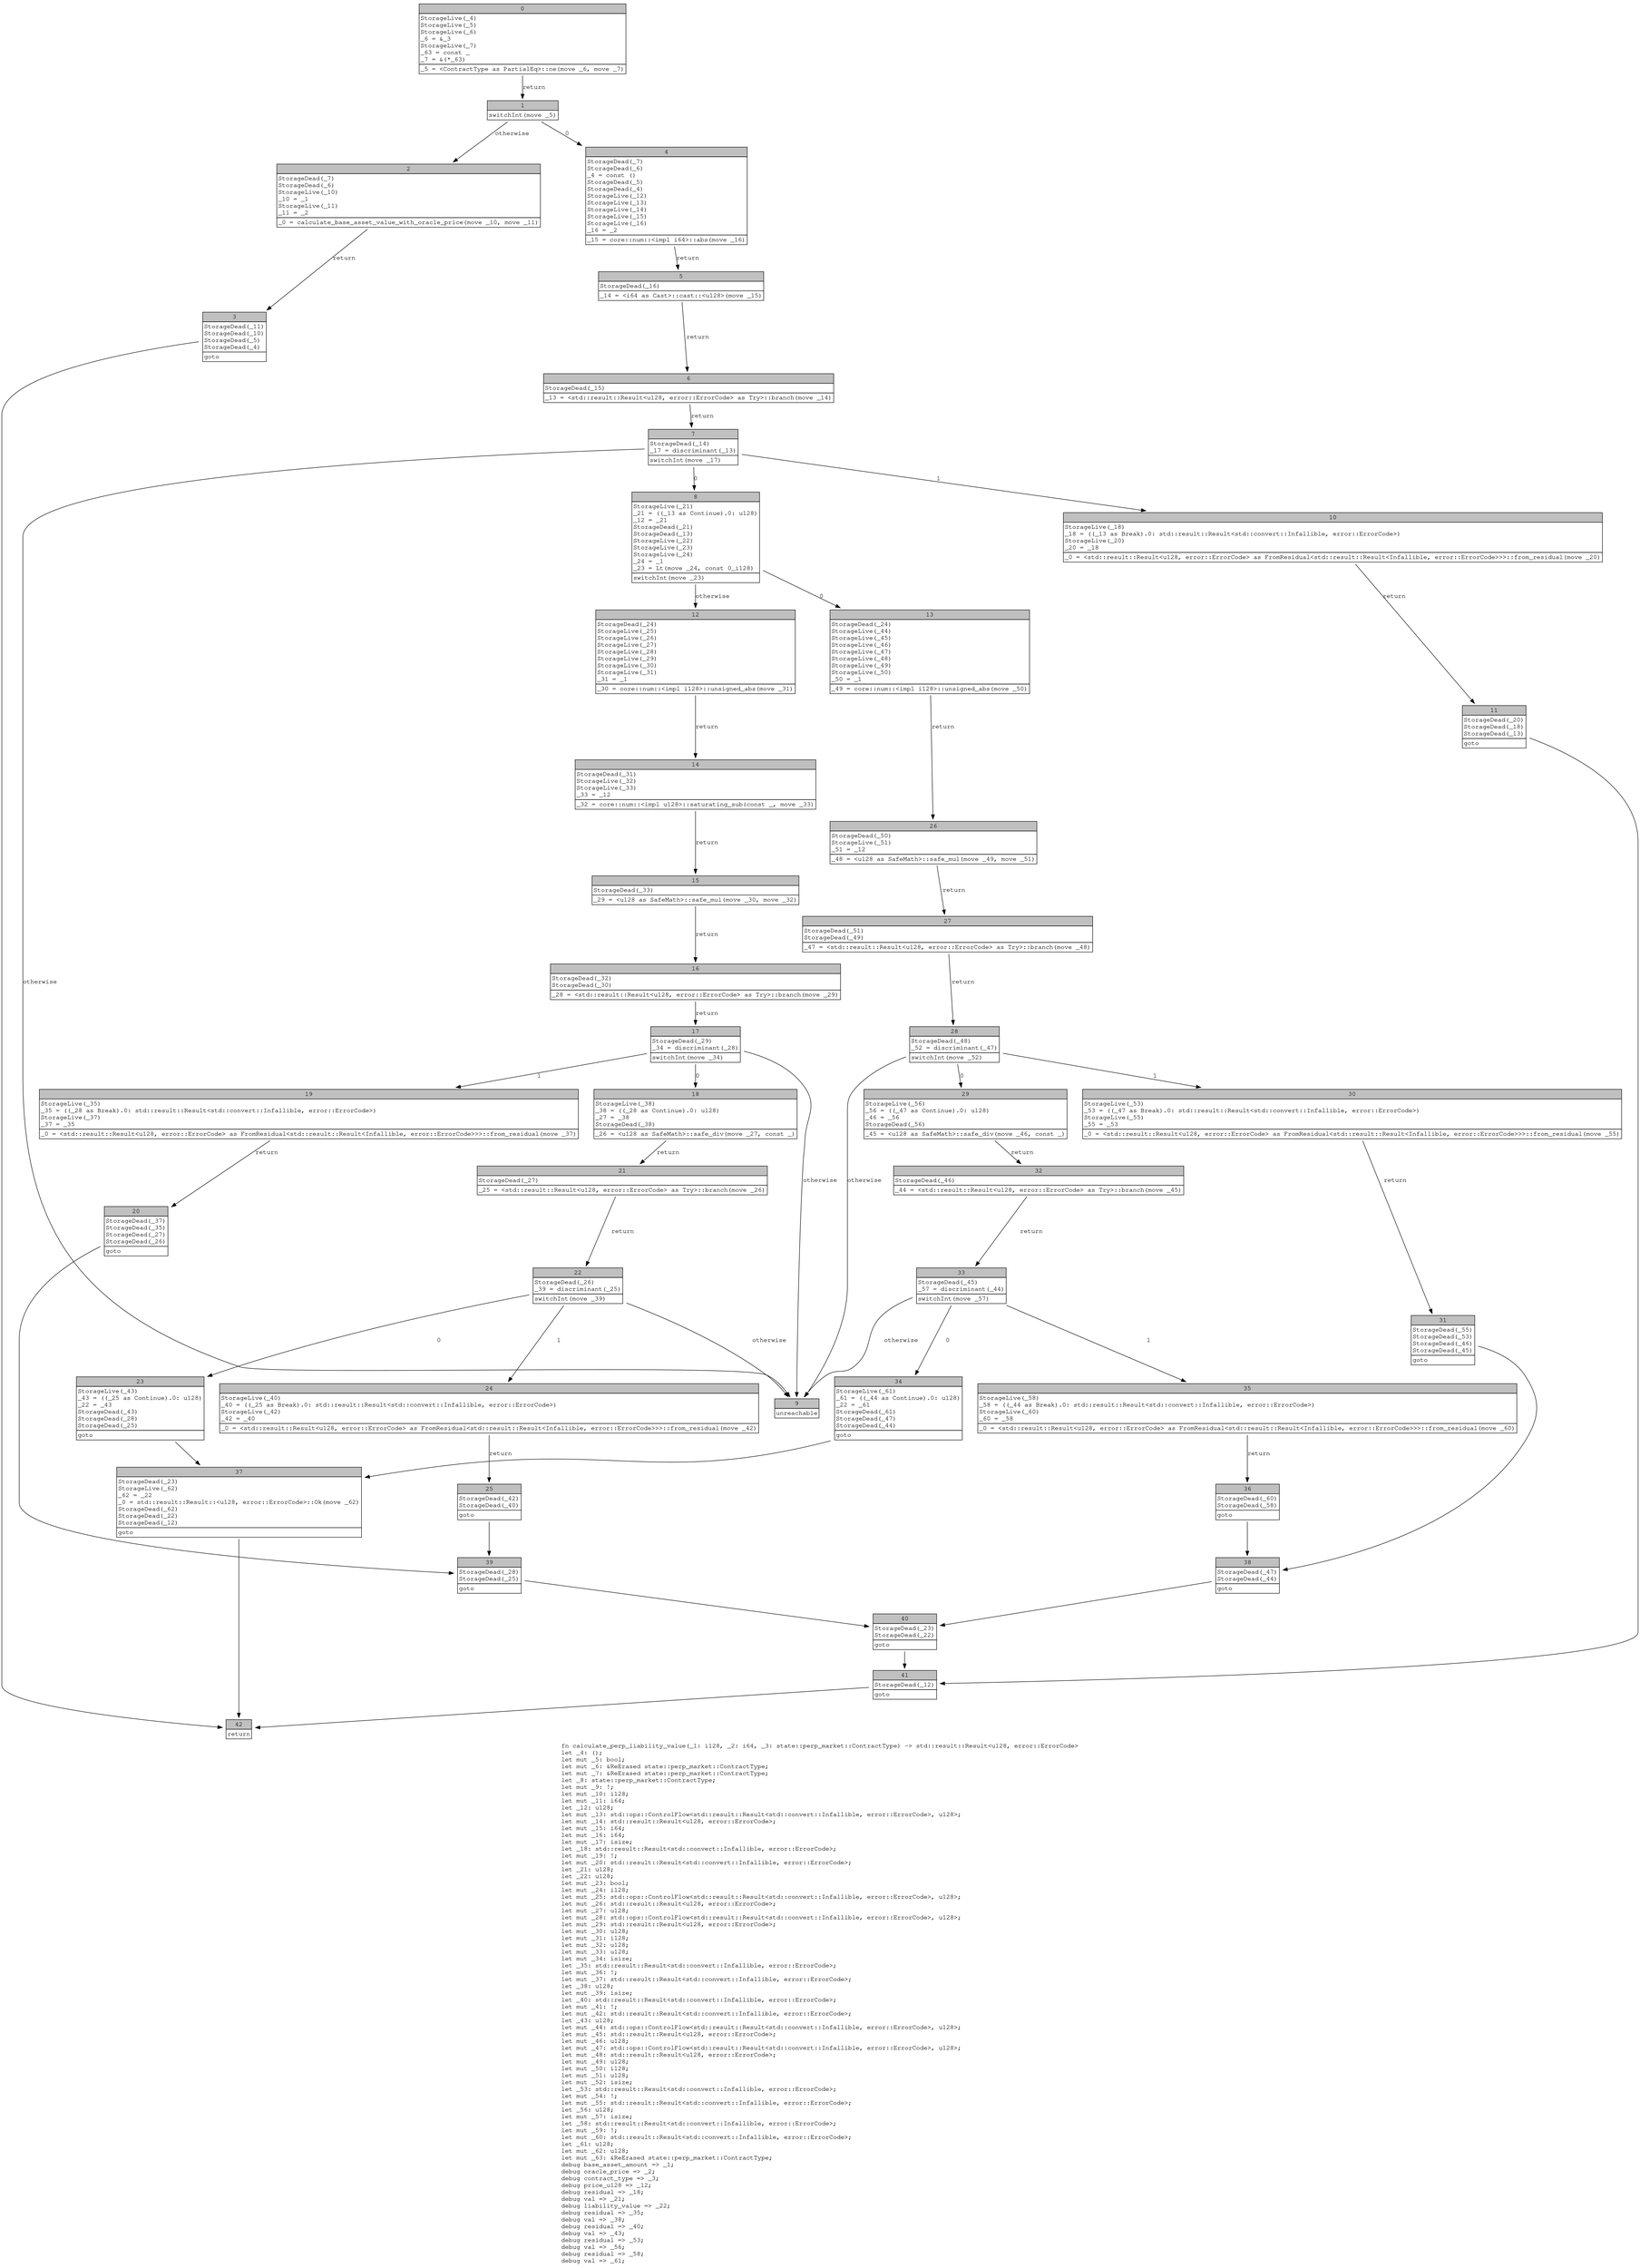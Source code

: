digraph Mir_0_2664 {
    graph [fontname="Courier, monospace"];
    node [fontname="Courier, monospace"];
    edge [fontname="Courier, monospace"];
    label=<fn calculate_perp_liability_value(_1: i128, _2: i64, _3: state::perp_market::ContractType) -&gt; std::result::Result&lt;u128, error::ErrorCode&gt;<br align="left"/>let _4: ();<br align="left"/>let mut _5: bool;<br align="left"/>let mut _6: &amp;ReErased state::perp_market::ContractType;<br align="left"/>let mut _7: &amp;ReErased state::perp_market::ContractType;<br align="left"/>let _8: state::perp_market::ContractType;<br align="left"/>let mut _9: !;<br align="left"/>let mut _10: i128;<br align="left"/>let mut _11: i64;<br align="left"/>let _12: u128;<br align="left"/>let mut _13: std::ops::ControlFlow&lt;std::result::Result&lt;std::convert::Infallible, error::ErrorCode&gt;, u128&gt;;<br align="left"/>let mut _14: std::result::Result&lt;u128, error::ErrorCode&gt;;<br align="left"/>let mut _15: i64;<br align="left"/>let mut _16: i64;<br align="left"/>let mut _17: isize;<br align="left"/>let _18: std::result::Result&lt;std::convert::Infallible, error::ErrorCode&gt;;<br align="left"/>let mut _19: !;<br align="left"/>let mut _20: std::result::Result&lt;std::convert::Infallible, error::ErrorCode&gt;;<br align="left"/>let _21: u128;<br align="left"/>let _22: u128;<br align="left"/>let mut _23: bool;<br align="left"/>let mut _24: i128;<br align="left"/>let mut _25: std::ops::ControlFlow&lt;std::result::Result&lt;std::convert::Infallible, error::ErrorCode&gt;, u128&gt;;<br align="left"/>let mut _26: std::result::Result&lt;u128, error::ErrorCode&gt;;<br align="left"/>let mut _27: u128;<br align="left"/>let mut _28: std::ops::ControlFlow&lt;std::result::Result&lt;std::convert::Infallible, error::ErrorCode&gt;, u128&gt;;<br align="left"/>let mut _29: std::result::Result&lt;u128, error::ErrorCode&gt;;<br align="left"/>let mut _30: u128;<br align="left"/>let mut _31: i128;<br align="left"/>let mut _32: u128;<br align="left"/>let mut _33: u128;<br align="left"/>let mut _34: isize;<br align="left"/>let _35: std::result::Result&lt;std::convert::Infallible, error::ErrorCode&gt;;<br align="left"/>let mut _36: !;<br align="left"/>let mut _37: std::result::Result&lt;std::convert::Infallible, error::ErrorCode&gt;;<br align="left"/>let _38: u128;<br align="left"/>let mut _39: isize;<br align="left"/>let _40: std::result::Result&lt;std::convert::Infallible, error::ErrorCode&gt;;<br align="left"/>let mut _41: !;<br align="left"/>let mut _42: std::result::Result&lt;std::convert::Infallible, error::ErrorCode&gt;;<br align="left"/>let _43: u128;<br align="left"/>let mut _44: std::ops::ControlFlow&lt;std::result::Result&lt;std::convert::Infallible, error::ErrorCode&gt;, u128&gt;;<br align="left"/>let mut _45: std::result::Result&lt;u128, error::ErrorCode&gt;;<br align="left"/>let mut _46: u128;<br align="left"/>let mut _47: std::ops::ControlFlow&lt;std::result::Result&lt;std::convert::Infallible, error::ErrorCode&gt;, u128&gt;;<br align="left"/>let mut _48: std::result::Result&lt;u128, error::ErrorCode&gt;;<br align="left"/>let mut _49: u128;<br align="left"/>let mut _50: i128;<br align="left"/>let mut _51: u128;<br align="left"/>let mut _52: isize;<br align="left"/>let _53: std::result::Result&lt;std::convert::Infallible, error::ErrorCode&gt;;<br align="left"/>let mut _54: !;<br align="left"/>let mut _55: std::result::Result&lt;std::convert::Infallible, error::ErrorCode&gt;;<br align="left"/>let _56: u128;<br align="left"/>let mut _57: isize;<br align="left"/>let _58: std::result::Result&lt;std::convert::Infallible, error::ErrorCode&gt;;<br align="left"/>let mut _59: !;<br align="left"/>let mut _60: std::result::Result&lt;std::convert::Infallible, error::ErrorCode&gt;;<br align="left"/>let _61: u128;<br align="left"/>let mut _62: u128;<br align="left"/>let mut _63: &amp;ReErased state::perp_market::ContractType;<br align="left"/>debug base_asset_amount =&gt; _1;<br align="left"/>debug oracle_price =&gt; _2;<br align="left"/>debug contract_type =&gt; _3;<br align="left"/>debug price_u128 =&gt; _12;<br align="left"/>debug residual =&gt; _18;<br align="left"/>debug val =&gt; _21;<br align="left"/>debug liability_value =&gt; _22;<br align="left"/>debug residual =&gt; _35;<br align="left"/>debug val =&gt; _38;<br align="left"/>debug residual =&gt; _40;<br align="left"/>debug val =&gt; _43;<br align="left"/>debug residual =&gt; _53;<br align="left"/>debug val =&gt; _56;<br align="left"/>debug residual =&gt; _58;<br align="left"/>debug val =&gt; _61;<br align="left"/>>;
    bb0__0_2664 [shape="none", label=<<table border="0" cellborder="1" cellspacing="0"><tr><td bgcolor="gray" align="center" colspan="1">0</td></tr><tr><td align="left" balign="left">StorageLive(_4)<br/>StorageLive(_5)<br/>StorageLive(_6)<br/>_6 = &amp;_3<br/>StorageLive(_7)<br/>_63 = const _<br/>_7 = &amp;(*_63)<br/></td></tr><tr><td align="left">_5 = &lt;ContractType as PartialEq&gt;::ne(move _6, move _7)</td></tr></table>>];
    bb1__0_2664 [shape="none", label=<<table border="0" cellborder="1" cellspacing="0"><tr><td bgcolor="gray" align="center" colspan="1">1</td></tr><tr><td align="left">switchInt(move _5)</td></tr></table>>];
    bb2__0_2664 [shape="none", label=<<table border="0" cellborder="1" cellspacing="0"><tr><td bgcolor="gray" align="center" colspan="1">2</td></tr><tr><td align="left" balign="left">StorageDead(_7)<br/>StorageDead(_6)<br/>StorageLive(_10)<br/>_10 = _1<br/>StorageLive(_11)<br/>_11 = _2<br/></td></tr><tr><td align="left">_0 = calculate_base_asset_value_with_oracle_price(move _10, move _11)</td></tr></table>>];
    bb3__0_2664 [shape="none", label=<<table border="0" cellborder="1" cellspacing="0"><tr><td bgcolor="gray" align="center" colspan="1">3</td></tr><tr><td align="left" balign="left">StorageDead(_11)<br/>StorageDead(_10)<br/>StorageDead(_5)<br/>StorageDead(_4)<br/></td></tr><tr><td align="left">goto</td></tr></table>>];
    bb4__0_2664 [shape="none", label=<<table border="0" cellborder="1" cellspacing="0"><tr><td bgcolor="gray" align="center" colspan="1">4</td></tr><tr><td align="left" balign="left">StorageDead(_7)<br/>StorageDead(_6)<br/>_4 = const ()<br/>StorageDead(_5)<br/>StorageDead(_4)<br/>StorageLive(_12)<br/>StorageLive(_13)<br/>StorageLive(_14)<br/>StorageLive(_15)<br/>StorageLive(_16)<br/>_16 = _2<br/></td></tr><tr><td align="left">_15 = core::num::&lt;impl i64&gt;::abs(move _16)</td></tr></table>>];
    bb5__0_2664 [shape="none", label=<<table border="0" cellborder="1" cellspacing="0"><tr><td bgcolor="gray" align="center" colspan="1">5</td></tr><tr><td align="left" balign="left">StorageDead(_16)<br/></td></tr><tr><td align="left">_14 = &lt;i64 as Cast&gt;::cast::&lt;u128&gt;(move _15)</td></tr></table>>];
    bb6__0_2664 [shape="none", label=<<table border="0" cellborder="1" cellspacing="0"><tr><td bgcolor="gray" align="center" colspan="1">6</td></tr><tr><td align="left" balign="left">StorageDead(_15)<br/></td></tr><tr><td align="left">_13 = &lt;std::result::Result&lt;u128, error::ErrorCode&gt; as Try&gt;::branch(move _14)</td></tr></table>>];
    bb7__0_2664 [shape="none", label=<<table border="0" cellborder="1" cellspacing="0"><tr><td bgcolor="gray" align="center" colspan="1">7</td></tr><tr><td align="left" balign="left">StorageDead(_14)<br/>_17 = discriminant(_13)<br/></td></tr><tr><td align="left">switchInt(move _17)</td></tr></table>>];
    bb8__0_2664 [shape="none", label=<<table border="0" cellborder="1" cellspacing="0"><tr><td bgcolor="gray" align="center" colspan="1">8</td></tr><tr><td align="left" balign="left">StorageLive(_21)<br/>_21 = ((_13 as Continue).0: u128)<br/>_12 = _21<br/>StorageDead(_21)<br/>StorageDead(_13)<br/>StorageLive(_22)<br/>StorageLive(_23)<br/>StorageLive(_24)<br/>_24 = _1<br/>_23 = Lt(move _24, const 0_i128)<br/></td></tr><tr><td align="left">switchInt(move _23)</td></tr></table>>];
    bb9__0_2664 [shape="none", label=<<table border="0" cellborder="1" cellspacing="0"><tr><td bgcolor="gray" align="center" colspan="1">9</td></tr><tr><td align="left">unreachable</td></tr></table>>];
    bb10__0_2664 [shape="none", label=<<table border="0" cellborder="1" cellspacing="0"><tr><td bgcolor="gray" align="center" colspan="1">10</td></tr><tr><td align="left" balign="left">StorageLive(_18)<br/>_18 = ((_13 as Break).0: std::result::Result&lt;std::convert::Infallible, error::ErrorCode&gt;)<br/>StorageLive(_20)<br/>_20 = _18<br/></td></tr><tr><td align="left">_0 = &lt;std::result::Result&lt;u128, error::ErrorCode&gt; as FromResidual&lt;std::result::Result&lt;Infallible, error::ErrorCode&gt;&gt;&gt;::from_residual(move _20)</td></tr></table>>];
    bb11__0_2664 [shape="none", label=<<table border="0" cellborder="1" cellspacing="0"><tr><td bgcolor="gray" align="center" colspan="1">11</td></tr><tr><td align="left" balign="left">StorageDead(_20)<br/>StorageDead(_18)<br/>StorageDead(_13)<br/></td></tr><tr><td align="left">goto</td></tr></table>>];
    bb12__0_2664 [shape="none", label=<<table border="0" cellborder="1" cellspacing="0"><tr><td bgcolor="gray" align="center" colspan="1">12</td></tr><tr><td align="left" balign="left">StorageDead(_24)<br/>StorageLive(_25)<br/>StorageLive(_26)<br/>StorageLive(_27)<br/>StorageLive(_28)<br/>StorageLive(_29)<br/>StorageLive(_30)<br/>StorageLive(_31)<br/>_31 = _1<br/></td></tr><tr><td align="left">_30 = core::num::&lt;impl i128&gt;::unsigned_abs(move _31)</td></tr></table>>];
    bb13__0_2664 [shape="none", label=<<table border="0" cellborder="1" cellspacing="0"><tr><td bgcolor="gray" align="center" colspan="1">13</td></tr><tr><td align="left" balign="left">StorageDead(_24)<br/>StorageLive(_44)<br/>StorageLive(_45)<br/>StorageLive(_46)<br/>StorageLive(_47)<br/>StorageLive(_48)<br/>StorageLive(_49)<br/>StorageLive(_50)<br/>_50 = _1<br/></td></tr><tr><td align="left">_49 = core::num::&lt;impl i128&gt;::unsigned_abs(move _50)</td></tr></table>>];
    bb14__0_2664 [shape="none", label=<<table border="0" cellborder="1" cellspacing="0"><tr><td bgcolor="gray" align="center" colspan="1">14</td></tr><tr><td align="left" balign="left">StorageDead(_31)<br/>StorageLive(_32)<br/>StorageLive(_33)<br/>_33 = _12<br/></td></tr><tr><td align="left">_32 = core::num::&lt;impl u128&gt;::saturating_sub(const _, move _33)</td></tr></table>>];
    bb15__0_2664 [shape="none", label=<<table border="0" cellborder="1" cellspacing="0"><tr><td bgcolor="gray" align="center" colspan="1">15</td></tr><tr><td align="left" balign="left">StorageDead(_33)<br/></td></tr><tr><td align="left">_29 = &lt;u128 as SafeMath&gt;::safe_mul(move _30, move _32)</td></tr></table>>];
    bb16__0_2664 [shape="none", label=<<table border="0" cellborder="1" cellspacing="0"><tr><td bgcolor="gray" align="center" colspan="1">16</td></tr><tr><td align="left" balign="left">StorageDead(_32)<br/>StorageDead(_30)<br/></td></tr><tr><td align="left">_28 = &lt;std::result::Result&lt;u128, error::ErrorCode&gt; as Try&gt;::branch(move _29)</td></tr></table>>];
    bb17__0_2664 [shape="none", label=<<table border="0" cellborder="1" cellspacing="0"><tr><td bgcolor="gray" align="center" colspan="1">17</td></tr><tr><td align="left" balign="left">StorageDead(_29)<br/>_34 = discriminant(_28)<br/></td></tr><tr><td align="left">switchInt(move _34)</td></tr></table>>];
    bb18__0_2664 [shape="none", label=<<table border="0" cellborder="1" cellspacing="0"><tr><td bgcolor="gray" align="center" colspan="1">18</td></tr><tr><td align="left" balign="left">StorageLive(_38)<br/>_38 = ((_28 as Continue).0: u128)<br/>_27 = _38<br/>StorageDead(_38)<br/></td></tr><tr><td align="left">_26 = &lt;u128 as SafeMath&gt;::safe_div(move _27, const _)</td></tr></table>>];
    bb19__0_2664 [shape="none", label=<<table border="0" cellborder="1" cellspacing="0"><tr><td bgcolor="gray" align="center" colspan="1">19</td></tr><tr><td align="left" balign="left">StorageLive(_35)<br/>_35 = ((_28 as Break).0: std::result::Result&lt;std::convert::Infallible, error::ErrorCode&gt;)<br/>StorageLive(_37)<br/>_37 = _35<br/></td></tr><tr><td align="left">_0 = &lt;std::result::Result&lt;u128, error::ErrorCode&gt; as FromResidual&lt;std::result::Result&lt;Infallible, error::ErrorCode&gt;&gt;&gt;::from_residual(move _37)</td></tr></table>>];
    bb20__0_2664 [shape="none", label=<<table border="0" cellborder="1" cellspacing="0"><tr><td bgcolor="gray" align="center" colspan="1">20</td></tr><tr><td align="left" balign="left">StorageDead(_37)<br/>StorageDead(_35)<br/>StorageDead(_27)<br/>StorageDead(_26)<br/></td></tr><tr><td align="left">goto</td></tr></table>>];
    bb21__0_2664 [shape="none", label=<<table border="0" cellborder="1" cellspacing="0"><tr><td bgcolor="gray" align="center" colspan="1">21</td></tr><tr><td align="left" balign="left">StorageDead(_27)<br/></td></tr><tr><td align="left">_25 = &lt;std::result::Result&lt;u128, error::ErrorCode&gt; as Try&gt;::branch(move _26)</td></tr></table>>];
    bb22__0_2664 [shape="none", label=<<table border="0" cellborder="1" cellspacing="0"><tr><td bgcolor="gray" align="center" colspan="1">22</td></tr><tr><td align="left" balign="left">StorageDead(_26)<br/>_39 = discriminant(_25)<br/></td></tr><tr><td align="left">switchInt(move _39)</td></tr></table>>];
    bb23__0_2664 [shape="none", label=<<table border="0" cellborder="1" cellspacing="0"><tr><td bgcolor="gray" align="center" colspan="1">23</td></tr><tr><td align="left" balign="left">StorageLive(_43)<br/>_43 = ((_25 as Continue).0: u128)<br/>_22 = _43<br/>StorageDead(_43)<br/>StorageDead(_28)<br/>StorageDead(_25)<br/></td></tr><tr><td align="left">goto</td></tr></table>>];
    bb24__0_2664 [shape="none", label=<<table border="0" cellborder="1" cellspacing="0"><tr><td bgcolor="gray" align="center" colspan="1">24</td></tr><tr><td align="left" balign="left">StorageLive(_40)<br/>_40 = ((_25 as Break).0: std::result::Result&lt;std::convert::Infallible, error::ErrorCode&gt;)<br/>StorageLive(_42)<br/>_42 = _40<br/></td></tr><tr><td align="left">_0 = &lt;std::result::Result&lt;u128, error::ErrorCode&gt; as FromResidual&lt;std::result::Result&lt;Infallible, error::ErrorCode&gt;&gt;&gt;::from_residual(move _42)</td></tr></table>>];
    bb25__0_2664 [shape="none", label=<<table border="0" cellborder="1" cellspacing="0"><tr><td bgcolor="gray" align="center" colspan="1">25</td></tr><tr><td align="left" balign="left">StorageDead(_42)<br/>StorageDead(_40)<br/></td></tr><tr><td align="left">goto</td></tr></table>>];
    bb26__0_2664 [shape="none", label=<<table border="0" cellborder="1" cellspacing="0"><tr><td bgcolor="gray" align="center" colspan="1">26</td></tr><tr><td align="left" balign="left">StorageDead(_50)<br/>StorageLive(_51)<br/>_51 = _12<br/></td></tr><tr><td align="left">_48 = &lt;u128 as SafeMath&gt;::safe_mul(move _49, move _51)</td></tr></table>>];
    bb27__0_2664 [shape="none", label=<<table border="0" cellborder="1" cellspacing="0"><tr><td bgcolor="gray" align="center" colspan="1">27</td></tr><tr><td align="left" balign="left">StorageDead(_51)<br/>StorageDead(_49)<br/></td></tr><tr><td align="left">_47 = &lt;std::result::Result&lt;u128, error::ErrorCode&gt; as Try&gt;::branch(move _48)</td></tr></table>>];
    bb28__0_2664 [shape="none", label=<<table border="0" cellborder="1" cellspacing="0"><tr><td bgcolor="gray" align="center" colspan="1">28</td></tr><tr><td align="left" balign="left">StorageDead(_48)<br/>_52 = discriminant(_47)<br/></td></tr><tr><td align="left">switchInt(move _52)</td></tr></table>>];
    bb29__0_2664 [shape="none", label=<<table border="0" cellborder="1" cellspacing="0"><tr><td bgcolor="gray" align="center" colspan="1">29</td></tr><tr><td align="left" balign="left">StorageLive(_56)<br/>_56 = ((_47 as Continue).0: u128)<br/>_46 = _56<br/>StorageDead(_56)<br/></td></tr><tr><td align="left">_45 = &lt;u128 as SafeMath&gt;::safe_div(move _46, const _)</td></tr></table>>];
    bb30__0_2664 [shape="none", label=<<table border="0" cellborder="1" cellspacing="0"><tr><td bgcolor="gray" align="center" colspan="1">30</td></tr><tr><td align="left" balign="left">StorageLive(_53)<br/>_53 = ((_47 as Break).0: std::result::Result&lt;std::convert::Infallible, error::ErrorCode&gt;)<br/>StorageLive(_55)<br/>_55 = _53<br/></td></tr><tr><td align="left">_0 = &lt;std::result::Result&lt;u128, error::ErrorCode&gt; as FromResidual&lt;std::result::Result&lt;Infallible, error::ErrorCode&gt;&gt;&gt;::from_residual(move _55)</td></tr></table>>];
    bb31__0_2664 [shape="none", label=<<table border="0" cellborder="1" cellspacing="0"><tr><td bgcolor="gray" align="center" colspan="1">31</td></tr><tr><td align="left" balign="left">StorageDead(_55)<br/>StorageDead(_53)<br/>StorageDead(_46)<br/>StorageDead(_45)<br/></td></tr><tr><td align="left">goto</td></tr></table>>];
    bb32__0_2664 [shape="none", label=<<table border="0" cellborder="1" cellspacing="0"><tr><td bgcolor="gray" align="center" colspan="1">32</td></tr><tr><td align="left" balign="left">StorageDead(_46)<br/></td></tr><tr><td align="left">_44 = &lt;std::result::Result&lt;u128, error::ErrorCode&gt; as Try&gt;::branch(move _45)</td></tr></table>>];
    bb33__0_2664 [shape="none", label=<<table border="0" cellborder="1" cellspacing="0"><tr><td bgcolor="gray" align="center" colspan="1">33</td></tr><tr><td align="left" balign="left">StorageDead(_45)<br/>_57 = discriminant(_44)<br/></td></tr><tr><td align="left">switchInt(move _57)</td></tr></table>>];
    bb34__0_2664 [shape="none", label=<<table border="0" cellborder="1" cellspacing="0"><tr><td bgcolor="gray" align="center" colspan="1">34</td></tr><tr><td align="left" balign="left">StorageLive(_61)<br/>_61 = ((_44 as Continue).0: u128)<br/>_22 = _61<br/>StorageDead(_61)<br/>StorageDead(_47)<br/>StorageDead(_44)<br/></td></tr><tr><td align="left">goto</td></tr></table>>];
    bb35__0_2664 [shape="none", label=<<table border="0" cellborder="1" cellspacing="0"><tr><td bgcolor="gray" align="center" colspan="1">35</td></tr><tr><td align="left" balign="left">StorageLive(_58)<br/>_58 = ((_44 as Break).0: std::result::Result&lt;std::convert::Infallible, error::ErrorCode&gt;)<br/>StorageLive(_60)<br/>_60 = _58<br/></td></tr><tr><td align="left">_0 = &lt;std::result::Result&lt;u128, error::ErrorCode&gt; as FromResidual&lt;std::result::Result&lt;Infallible, error::ErrorCode&gt;&gt;&gt;::from_residual(move _60)</td></tr></table>>];
    bb36__0_2664 [shape="none", label=<<table border="0" cellborder="1" cellspacing="0"><tr><td bgcolor="gray" align="center" colspan="1">36</td></tr><tr><td align="left" balign="left">StorageDead(_60)<br/>StorageDead(_58)<br/></td></tr><tr><td align="left">goto</td></tr></table>>];
    bb37__0_2664 [shape="none", label=<<table border="0" cellborder="1" cellspacing="0"><tr><td bgcolor="gray" align="center" colspan="1">37</td></tr><tr><td align="left" balign="left">StorageDead(_23)<br/>StorageLive(_62)<br/>_62 = _22<br/>_0 = std::result::Result::&lt;u128, error::ErrorCode&gt;::Ok(move _62)<br/>StorageDead(_62)<br/>StorageDead(_22)<br/>StorageDead(_12)<br/></td></tr><tr><td align="left">goto</td></tr></table>>];
    bb38__0_2664 [shape="none", label=<<table border="0" cellborder="1" cellspacing="0"><tr><td bgcolor="gray" align="center" colspan="1">38</td></tr><tr><td align="left" balign="left">StorageDead(_47)<br/>StorageDead(_44)<br/></td></tr><tr><td align="left">goto</td></tr></table>>];
    bb39__0_2664 [shape="none", label=<<table border="0" cellborder="1" cellspacing="0"><tr><td bgcolor="gray" align="center" colspan="1">39</td></tr><tr><td align="left" balign="left">StorageDead(_28)<br/>StorageDead(_25)<br/></td></tr><tr><td align="left">goto</td></tr></table>>];
    bb40__0_2664 [shape="none", label=<<table border="0" cellborder="1" cellspacing="0"><tr><td bgcolor="gray" align="center" colspan="1">40</td></tr><tr><td align="left" balign="left">StorageDead(_23)<br/>StorageDead(_22)<br/></td></tr><tr><td align="left">goto</td></tr></table>>];
    bb41__0_2664 [shape="none", label=<<table border="0" cellborder="1" cellspacing="0"><tr><td bgcolor="gray" align="center" colspan="1">41</td></tr><tr><td align="left" balign="left">StorageDead(_12)<br/></td></tr><tr><td align="left">goto</td></tr></table>>];
    bb42__0_2664 [shape="none", label=<<table border="0" cellborder="1" cellspacing="0"><tr><td bgcolor="gray" align="center" colspan="1">42</td></tr><tr><td align="left">return</td></tr></table>>];
    bb0__0_2664 -> bb1__0_2664 [label="return"];
    bb1__0_2664 -> bb4__0_2664 [label="0"];
    bb1__0_2664 -> bb2__0_2664 [label="otherwise"];
    bb2__0_2664 -> bb3__0_2664 [label="return"];
    bb3__0_2664 -> bb42__0_2664 [label=""];
    bb4__0_2664 -> bb5__0_2664 [label="return"];
    bb5__0_2664 -> bb6__0_2664 [label="return"];
    bb6__0_2664 -> bb7__0_2664 [label="return"];
    bb7__0_2664 -> bb8__0_2664 [label="0"];
    bb7__0_2664 -> bb10__0_2664 [label="1"];
    bb7__0_2664 -> bb9__0_2664 [label="otherwise"];
    bb8__0_2664 -> bb13__0_2664 [label="0"];
    bb8__0_2664 -> bb12__0_2664 [label="otherwise"];
    bb10__0_2664 -> bb11__0_2664 [label="return"];
    bb11__0_2664 -> bb41__0_2664 [label=""];
    bb12__0_2664 -> bb14__0_2664 [label="return"];
    bb13__0_2664 -> bb26__0_2664 [label="return"];
    bb14__0_2664 -> bb15__0_2664 [label="return"];
    bb15__0_2664 -> bb16__0_2664 [label="return"];
    bb16__0_2664 -> bb17__0_2664 [label="return"];
    bb17__0_2664 -> bb18__0_2664 [label="0"];
    bb17__0_2664 -> bb19__0_2664 [label="1"];
    bb17__0_2664 -> bb9__0_2664 [label="otherwise"];
    bb18__0_2664 -> bb21__0_2664 [label="return"];
    bb19__0_2664 -> bb20__0_2664 [label="return"];
    bb20__0_2664 -> bb39__0_2664 [label=""];
    bb21__0_2664 -> bb22__0_2664 [label="return"];
    bb22__0_2664 -> bb23__0_2664 [label="0"];
    bb22__0_2664 -> bb24__0_2664 [label="1"];
    bb22__0_2664 -> bb9__0_2664 [label="otherwise"];
    bb23__0_2664 -> bb37__0_2664 [label=""];
    bb24__0_2664 -> bb25__0_2664 [label="return"];
    bb25__0_2664 -> bb39__0_2664 [label=""];
    bb26__0_2664 -> bb27__0_2664 [label="return"];
    bb27__0_2664 -> bb28__0_2664 [label="return"];
    bb28__0_2664 -> bb29__0_2664 [label="0"];
    bb28__0_2664 -> bb30__0_2664 [label="1"];
    bb28__0_2664 -> bb9__0_2664 [label="otherwise"];
    bb29__0_2664 -> bb32__0_2664 [label="return"];
    bb30__0_2664 -> bb31__0_2664 [label="return"];
    bb31__0_2664 -> bb38__0_2664 [label=""];
    bb32__0_2664 -> bb33__0_2664 [label="return"];
    bb33__0_2664 -> bb34__0_2664 [label="0"];
    bb33__0_2664 -> bb35__0_2664 [label="1"];
    bb33__0_2664 -> bb9__0_2664 [label="otherwise"];
    bb34__0_2664 -> bb37__0_2664 [label=""];
    bb35__0_2664 -> bb36__0_2664 [label="return"];
    bb36__0_2664 -> bb38__0_2664 [label=""];
    bb37__0_2664 -> bb42__0_2664 [label=""];
    bb38__0_2664 -> bb40__0_2664 [label=""];
    bb39__0_2664 -> bb40__0_2664 [label=""];
    bb40__0_2664 -> bb41__0_2664 [label=""];
    bb41__0_2664 -> bb42__0_2664 [label=""];
}
